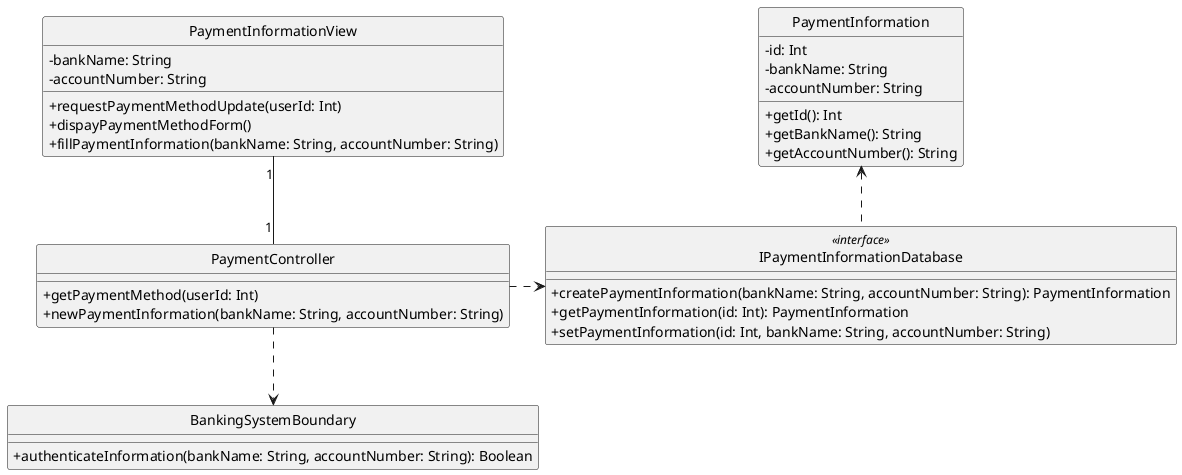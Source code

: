 @startuml 
skinparam classAttributeIconSize 0
skinparam linetype ortho
hide circle
class PaymentInformationView {
    - bankName: String
    - accountNumber: String

    + requestPaymentMethodUpdate(userId: Int)
    + dispayPaymentMethodForm()
    + fillPaymentInformation(bankName: String, accountNumber: String)

    }

class PaymentController {
    + getPaymentMethod(userId: Int)
    + newPaymentInformation(bankName: String, accountNumber: String)
    }

class PaymentInformation {
    - id: Int
    - bankName: String
    - accountNumber: String

    + getId(): Int
    + getBankName(): String
    + getAccountNumber(): String
    }

class BankingSystemBoundary {
    + authenticateInformation(bankName: String, accountNumber: String): Boolean
    }

class IPaymentInformationDatabase <<interface>> {
    + createPaymentInformation(bankName: String, accountNumber: String): PaymentInformation
    + getPaymentInformation(id: Int): PaymentInformation
    + setPaymentInformation(id: Int, bankName: String, accountNumber: String)
    }

PaymentInformationView "1" -- "1" PaymentController

PaymentController ..r> IPaymentInformationDatabase

PaymentController ..d> BankingSystemBoundary

IPaymentInformationDatabase ..u> PaymentInformation

@enduml